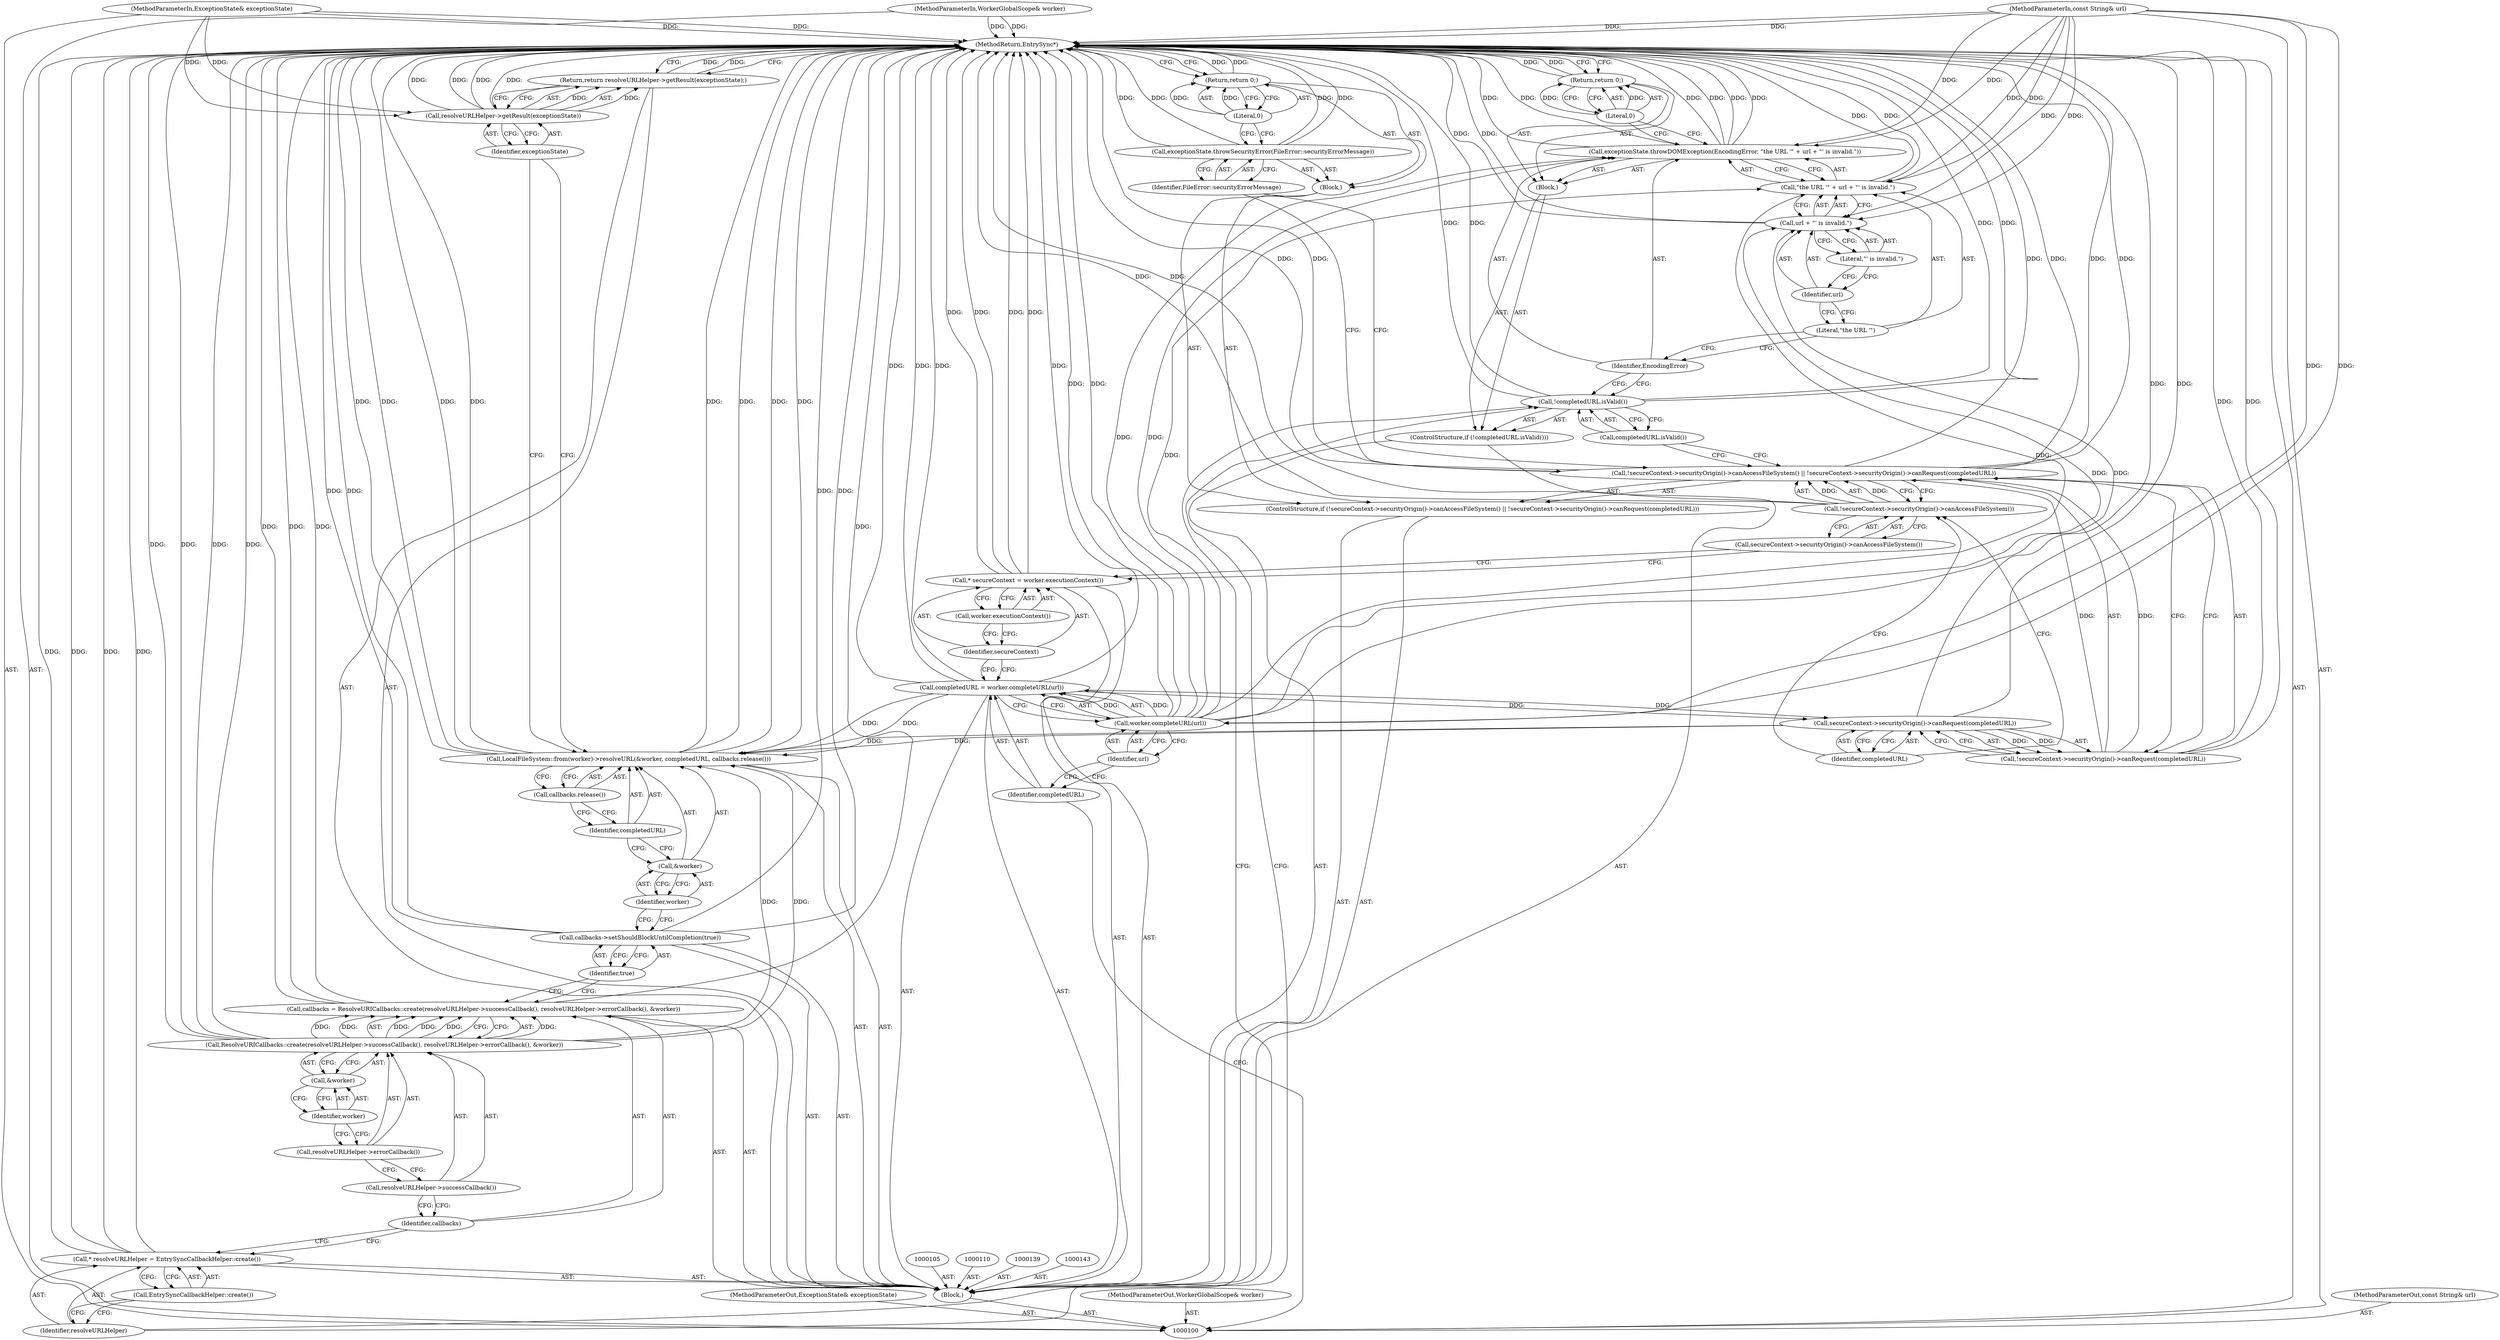 digraph "0_Chrome_02c8303512ebed345011f7b545e2f418799be2f0_20" {
"1000161" [label="(MethodReturn,EntrySync*)"];
"1000102" [label="(MethodParameterIn,const String& url)"];
"1000257" [label="(MethodParameterOut,const String& url)"];
"1000103" [label="(MethodParameterIn,ExceptionState& exceptionState)"];
"1000258" [label="(MethodParameterOut,ExceptionState& exceptionState)"];
"1000101" [label="(MethodParameterIn,WorkerGlobalScope& worker)"];
"1000256" [label="(MethodParameterOut,WorkerGlobalScope& worker)"];
"1000129" [label="(Block,)"];
"1000126" [label="(ControlStructure,if (!completedURL.isValid()))"];
"1000127" [label="(Call,!completedURL.isValid())"];
"1000128" [label="(Call,completedURL.isValid())"];
"1000131" [label="(Identifier,EncodingError)"];
"1000132" [label="(Call,\"the URL '\" + url + \"' is invalid.\")"];
"1000133" [label="(Literal,\"the URL '\")"];
"1000134" [label="(Call,url + \"' is invalid.\")"];
"1000135" [label="(Identifier,url)"];
"1000136" [label="(Literal,\"' is invalid.\")"];
"1000130" [label="(Call,exceptionState.throwDOMException(EncodingError, \"the URL '\" + url + \"' is invalid.\"))"];
"1000138" [label="(Literal,0)"];
"1000137" [label="(Return,return 0;)"];
"1000140" [label="(Call,* resolveURLHelper = EntrySyncCallbackHelper::create())"];
"1000141" [label="(Identifier,resolveURLHelper)"];
"1000142" [label="(Call,EntrySyncCallbackHelper::create())"];
"1000148" [label="(Call,resolveURLHelper->errorCallback())"];
"1000149" [label="(Call,&worker)"];
"1000150" [label="(Identifier,worker)"];
"1000144" [label="(Call,callbacks = ResolveURICallbacks::create(resolveURLHelper->successCallback(), resolveURLHelper->errorCallback(), &worker))"];
"1000145" [label="(Identifier,callbacks)"];
"1000146" [label="(Call,ResolveURICallbacks::create(resolveURLHelper->successCallback(), resolveURLHelper->errorCallback(), &worker))"];
"1000147" [label="(Call,resolveURLHelper->successCallback())"];
"1000152" [label="(Identifier,true)"];
"1000151" [label="(Call,callbacks->setShouldBlockUntilCompletion(true))"];
"1000153" [label="(Call,LocalFileSystem::from(worker)->resolveURL(&worker, completedURL, callbacks.release()))"];
"1000154" [label="(Call,&worker)"];
"1000155" [label="(Identifier,worker)"];
"1000156" [label="(Identifier,completedURL)"];
"1000157" [label="(Call,callbacks.release())"];
"1000104" [label="(Block,)"];
"1000159" [label="(Call,resolveURLHelper->getResult(exceptionState))"];
"1000160" [label="(Identifier,exceptionState)"];
"1000158" [label="(Return,return resolveURLHelper->getResult(exceptionState);)"];
"1000108" [label="(Call,worker.completeURL(url))"];
"1000109" [label="(Identifier,url)"];
"1000106" [label="(Call,completedURL = worker.completeURL(url))"];
"1000107" [label="(Identifier,completedURL)"];
"1000111" [label="(Call,* secureContext = worker.executionContext())"];
"1000112" [label="(Identifier,secureContext)"];
"1000113" [label="(Call,worker.executionContext())"];
"1000120" [label="(Identifier,completedURL)"];
"1000121" [label="(Block,)"];
"1000114" [label="(ControlStructure,if (!secureContext->securityOrigin()->canAccessFileSystem() || !secureContext->securityOrigin()->canRequest(completedURL)))"];
"1000118" [label="(Call,!secureContext->securityOrigin()->canRequest(completedURL))"];
"1000119" [label="(Call,secureContext->securityOrigin()->canRequest(completedURL))"];
"1000115" [label="(Call,!secureContext->securityOrigin()->canAccessFileSystem() || !secureContext->securityOrigin()->canRequest(completedURL))"];
"1000116" [label="(Call,!secureContext->securityOrigin()->canAccessFileSystem())"];
"1000117" [label="(Call,secureContext->securityOrigin()->canAccessFileSystem())"];
"1000123" [label="(Identifier,FileError::securityErrorMessage)"];
"1000122" [label="(Call,exceptionState.throwSecurityError(FileError::securityErrorMessage))"];
"1000125" [label="(Literal,0)"];
"1000124" [label="(Return,return 0;)"];
"1000161" -> "1000100"  [label="AST: "];
"1000161" -> "1000124"  [label="CFG: "];
"1000161" -> "1000137"  [label="CFG: "];
"1000161" -> "1000158"  [label="CFG: "];
"1000130" -> "1000161"  [label="DDG: "];
"1000130" -> "1000161"  [label="DDG: "];
"1000130" -> "1000161"  [label="DDG: "];
"1000140" -> "1000161"  [label="DDG: "];
"1000140" -> "1000161"  [label="DDG: "];
"1000106" -> "1000161"  [label="DDG: "];
"1000106" -> "1000161"  [label="DDG: "];
"1000153" -> "1000161"  [label="DDG: "];
"1000153" -> "1000161"  [label="DDG: "];
"1000153" -> "1000161"  [label="DDG: "];
"1000153" -> "1000161"  [label="DDG: "];
"1000159" -> "1000161"  [label="DDG: "];
"1000159" -> "1000161"  [label="DDG: "];
"1000115" -> "1000161"  [label="DDG: "];
"1000115" -> "1000161"  [label="DDG: "];
"1000115" -> "1000161"  [label="DDG: "];
"1000146" -> "1000161"  [label="DDG: "];
"1000146" -> "1000161"  [label="DDG: "];
"1000118" -> "1000161"  [label="DDG: "];
"1000144" -> "1000161"  [label="DDG: "];
"1000144" -> "1000161"  [label="DDG: "];
"1000116" -> "1000161"  [label="DDG: "];
"1000151" -> "1000161"  [label="DDG: "];
"1000151" -> "1000161"  [label="DDG: "];
"1000122" -> "1000161"  [label="DDG: "];
"1000122" -> "1000161"  [label="DDG: "];
"1000103" -> "1000161"  [label="DDG: "];
"1000132" -> "1000161"  [label="DDG: "];
"1000127" -> "1000161"  [label="DDG: "];
"1000127" -> "1000161"  [label="DDG: "];
"1000102" -> "1000161"  [label="DDG: "];
"1000111" -> "1000161"  [label="DDG: "];
"1000111" -> "1000161"  [label="DDG: "];
"1000134" -> "1000161"  [label="DDG: "];
"1000101" -> "1000161"  [label="DDG: "];
"1000119" -> "1000161"  [label="DDG: "];
"1000108" -> "1000161"  [label="DDG: "];
"1000124" -> "1000161"  [label="DDG: "];
"1000137" -> "1000161"  [label="DDG: "];
"1000158" -> "1000161"  [label="DDG: "];
"1000102" -> "1000100"  [label="AST: "];
"1000102" -> "1000161"  [label="DDG: "];
"1000102" -> "1000108"  [label="DDG: "];
"1000102" -> "1000130"  [label="DDG: "];
"1000102" -> "1000132"  [label="DDG: "];
"1000102" -> "1000134"  [label="DDG: "];
"1000257" -> "1000100"  [label="AST: "];
"1000103" -> "1000100"  [label="AST: "];
"1000103" -> "1000161"  [label="DDG: "];
"1000103" -> "1000159"  [label="DDG: "];
"1000258" -> "1000100"  [label="AST: "];
"1000101" -> "1000100"  [label="AST: "];
"1000101" -> "1000161"  [label="DDG: "];
"1000256" -> "1000100"  [label="AST: "];
"1000129" -> "1000126"  [label="AST: "];
"1000130" -> "1000129"  [label="AST: "];
"1000137" -> "1000129"  [label="AST: "];
"1000126" -> "1000104"  [label="AST: "];
"1000127" -> "1000126"  [label="AST: "];
"1000129" -> "1000126"  [label="AST: "];
"1000127" -> "1000126"  [label="AST: "];
"1000127" -> "1000128"  [label="CFG: "];
"1000128" -> "1000127"  [label="AST: "];
"1000131" -> "1000127"  [label="CFG: "];
"1000141" -> "1000127"  [label="CFG: "];
"1000127" -> "1000161"  [label="DDG: "];
"1000127" -> "1000161"  [label="DDG: "];
"1000128" -> "1000127"  [label="AST: "];
"1000128" -> "1000115"  [label="CFG: "];
"1000127" -> "1000128"  [label="CFG: "];
"1000131" -> "1000130"  [label="AST: "];
"1000131" -> "1000127"  [label="CFG: "];
"1000133" -> "1000131"  [label="CFG: "];
"1000132" -> "1000130"  [label="AST: "];
"1000132" -> "1000134"  [label="CFG: "];
"1000133" -> "1000132"  [label="AST: "];
"1000134" -> "1000132"  [label="AST: "];
"1000130" -> "1000132"  [label="CFG: "];
"1000132" -> "1000161"  [label="DDG: "];
"1000108" -> "1000132"  [label="DDG: "];
"1000102" -> "1000132"  [label="DDG: "];
"1000133" -> "1000132"  [label="AST: "];
"1000133" -> "1000131"  [label="CFG: "];
"1000135" -> "1000133"  [label="CFG: "];
"1000134" -> "1000132"  [label="AST: "];
"1000134" -> "1000136"  [label="CFG: "];
"1000135" -> "1000134"  [label="AST: "];
"1000136" -> "1000134"  [label="AST: "];
"1000132" -> "1000134"  [label="CFG: "];
"1000134" -> "1000161"  [label="DDG: "];
"1000108" -> "1000134"  [label="DDG: "];
"1000102" -> "1000134"  [label="DDG: "];
"1000135" -> "1000134"  [label="AST: "];
"1000135" -> "1000133"  [label="CFG: "];
"1000136" -> "1000135"  [label="CFG: "];
"1000136" -> "1000134"  [label="AST: "];
"1000136" -> "1000135"  [label="CFG: "];
"1000134" -> "1000136"  [label="CFG: "];
"1000130" -> "1000129"  [label="AST: "];
"1000130" -> "1000132"  [label="CFG: "];
"1000131" -> "1000130"  [label="AST: "];
"1000132" -> "1000130"  [label="AST: "];
"1000138" -> "1000130"  [label="CFG: "];
"1000130" -> "1000161"  [label="DDG: "];
"1000130" -> "1000161"  [label="DDG: "];
"1000130" -> "1000161"  [label="DDG: "];
"1000108" -> "1000130"  [label="DDG: "];
"1000102" -> "1000130"  [label="DDG: "];
"1000138" -> "1000137"  [label="AST: "];
"1000138" -> "1000130"  [label="CFG: "];
"1000137" -> "1000138"  [label="CFG: "];
"1000138" -> "1000137"  [label="DDG: "];
"1000137" -> "1000129"  [label="AST: "];
"1000137" -> "1000138"  [label="CFG: "];
"1000138" -> "1000137"  [label="AST: "];
"1000161" -> "1000137"  [label="CFG: "];
"1000137" -> "1000161"  [label="DDG: "];
"1000138" -> "1000137"  [label="DDG: "];
"1000140" -> "1000104"  [label="AST: "];
"1000140" -> "1000142"  [label="CFG: "];
"1000141" -> "1000140"  [label="AST: "];
"1000142" -> "1000140"  [label="AST: "];
"1000145" -> "1000140"  [label="CFG: "];
"1000140" -> "1000161"  [label="DDG: "];
"1000140" -> "1000161"  [label="DDG: "];
"1000141" -> "1000140"  [label="AST: "];
"1000141" -> "1000127"  [label="CFG: "];
"1000142" -> "1000141"  [label="CFG: "];
"1000142" -> "1000140"  [label="AST: "];
"1000142" -> "1000141"  [label="CFG: "];
"1000140" -> "1000142"  [label="CFG: "];
"1000148" -> "1000146"  [label="AST: "];
"1000148" -> "1000147"  [label="CFG: "];
"1000150" -> "1000148"  [label="CFG: "];
"1000149" -> "1000146"  [label="AST: "];
"1000149" -> "1000150"  [label="CFG: "];
"1000150" -> "1000149"  [label="AST: "];
"1000146" -> "1000149"  [label="CFG: "];
"1000150" -> "1000149"  [label="AST: "];
"1000150" -> "1000148"  [label="CFG: "];
"1000149" -> "1000150"  [label="CFG: "];
"1000144" -> "1000104"  [label="AST: "];
"1000144" -> "1000146"  [label="CFG: "];
"1000145" -> "1000144"  [label="AST: "];
"1000146" -> "1000144"  [label="AST: "];
"1000152" -> "1000144"  [label="CFG: "];
"1000144" -> "1000161"  [label="DDG: "];
"1000144" -> "1000161"  [label="DDG: "];
"1000146" -> "1000144"  [label="DDG: "];
"1000146" -> "1000144"  [label="DDG: "];
"1000146" -> "1000144"  [label="DDG: "];
"1000145" -> "1000144"  [label="AST: "];
"1000145" -> "1000140"  [label="CFG: "];
"1000147" -> "1000145"  [label="CFG: "];
"1000146" -> "1000144"  [label="AST: "];
"1000146" -> "1000149"  [label="CFG: "];
"1000147" -> "1000146"  [label="AST: "];
"1000148" -> "1000146"  [label="AST: "];
"1000149" -> "1000146"  [label="AST: "];
"1000144" -> "1000146"  [label="CFG: "];
"1000146" -> "1000161"  [label="DDG: "];
"1000146" -> "1000161"  [label="DDG: "];
"1000146" -> "1000144"  [label="DDG: "];
"1000146" -> "1000144"  [label="DDG: "];
"1000146" -> "1000144"  [label="DDG: "];
"1000146" -> "1000153"  [label="DDG: "];
"1000147" -> "1000146"  [label="AST: "];
"1000147" -> "1000145"  [label="CFG: "];
"1000148" -> "1000147"  [label="CFG: "];
"1000152" -> "1000151"  [label="AST: "];
"1000152" -> "1000144"  [label="CFG: "];
"1000151" -> "1000152"  [label="CFG: "];
"1000151" -> "1000104"  [label="AST: "];
"1000151" -> "1000152"  [label="CFG: "];
"1000152" -> "1000151"  [label="AST: "];
"1000155" -> "1000151"  [label="CFG: "];
"1000151" -> "1000161"  [label="DDG: "];
"1000151" -> "1000161"  [label="DDG: "];
"1000153" -> "1000104"  [label="AST: "];
"1000153" -> "1000157"  [label="CFG: "];
"1000154" -> "1000153"  [label="AST: "];
"1000156" -> "1000153"  [label="AST: "];
"1000157" -> "1000153"  [label="AST: "];
"1000160" -> "1000153"  [label="CFG: "];
"1000153" -> "1000161"  [label="DDG: "];
"1000153" -> "1000161"  [label="DDG: "];
"1000153" -> "1000161"  [label="DDG: "];
"1000153" -> "1000161"  [label="DDG: "];
"1000146" -> "1000153"  [label="DDG: "];
"1000106" -> "1000153"  [label="DDG: "];
"1000119" -> "1000153"  [label="DDG: "];
"1000154" -> "1000153"  [label="AST: "];
"1000154" -> "1000155"  [label="CFG: "];
"1000155" -> "1000154"  [label="AST: "];
"1000156" -> "1000154"  [label="CFG: "];
"1000155" -> "1000154"  [label="AST: "];
"1000155" -> "1000151"  [label="CFG: "];
"1000154" -> "1000155"  [label="CFG: "];
"1000156" -> "1000153"  [label="AST: "];
"1000156" -> "1000154"  [label="CFG: "];
"1000157" -> "1000156"  [label="CFG: "];
"1000157" -> "1000153"  [label="AST: "];
"1000157" -> "1000156"  [label="CFG: "];
"1000153" -> "1000157"  [label="CFG: "];
"1000104" -> "1000100"  [label="AST: "];
"1000105" -> "1000104"  [label="AST: "];
"1000106" -> "1000104"  [label="AST: "];
"1000110" -> "1000104"  [label="AST: "];
"1000111" -> "1000104"  [label="AST: "];
"1000114" -> "1000104"  [label="AST: "];
"1000126" -> "1000104"  [label="AST: "];
"1000139" -> "1000104"  [label="AST: "];
"1000140" -> "1000104"  [label="AST: "];
"1000143" -> "1000104"  [label="AST: "];
"1000144" -> "1000104"  [label="AST: "];
"1000151" -> "1000104"  [label="AST: "];
"1000153" -> "1000104"  [label="AST: "];
"1000158" -> "1000104"  [label="AST: "];
"1000159" -> "1000158"  [label="AST: "];
"1000159" -> "1000160"  [label="CFG: "];
"1000160" -> "1000159"  [label="AST: "];
"1000158" -> "1000159"  [label="CFG: "];
"1000159" -> "1000161"  [label="DDG: "];
"1000159" -> "1000161"  [label="DDG: "];
"1000159" -> "1000158"  [label="DDG: "];
"1000103" -> "1000159"  [label="DDG: "];
"1000160" -> "1000159"  [label="AST: "];
"1000160" -> "1000153"  [label="CFG: "];
"1000159" -> "1000160"  [label="CFG: "];
"1000158" -> "1000104"  [label="AST: "];
"1000158" -> "1000159"  [label="CFG: "];
"1000159" -> "1000158"  [label="AST: "];
"1000161" -> "1000158"  [label="CFG: "];
"1000158" -> "1000161"  [label="DDG: "];
"1000159" -> "1000158"  [label="DDG: "];
"1000108" -> "1000106"  [label="AST: "];
"1000108" -> "1000109"  [label="CFG: "];
"1000109" -> "1000108"  [label="AST: "];
"1000106" -> "1000108"  [label="CFG: "];
"1000108" -> "1000161"  [label="DDG: "];
"1000108" -> "1000106"  [label="DDG: "];
"1000102" -> "1000108"  [label="DDG: "];
"1000108" -> "1000130"  [label="DDG: "];
"1000108" -> "1000132"  [label="DDG: "];
"1000108" -> "1000134"  [label="DDG: "];
"1000109" -> "1000108"  [label="AST: "];
"1000109" -> "1000107"  [label="CFG: "];
"1000108" -> "1000109"  [label="CFG: "];
"1000106" -> "1000104"  [label="AST: "];
"1000106" -> "1000108"  [label="CFG: "];
"1000107" -> "1000106"  [label="AST: "];
"1000108" -> "1000106"  [label="AST: "];
"1000112" -> "1000106"  [label="CFG: "];
"1000106" -> "1000161"  [label="DDG: "];
"1000106" -> "1000161"  [label="DDG: "];
"1000108" -> "1000106"  [label="DDG: "];
"1000106" -> "1000119"  [label="DDG: "];
"1000106" -> "1000153"  [label="DDG: "];
"1000107" -> "1000106"  [label="AST: "];
"1000107" -> "1000100"  [label="CFG: "];
"1000109" -> "1000107"  [label="CFG: "];
"1000111" -> "1000104"  [label="AST: "];
"1000111" -> "1000113"  [label="CFG: "];
"1000112" -> "1000111"  [label="AST: "];
"1000113" -> "1000111"  [label="AST: "];
"1000117" -> "1000111"  [label="CFG: "];
"1000111" -> "1000161"  [label="DDG: "];
"1000111" -> "1000161"  [label="DDG: "];
"1000112" -> "1000111"  [label="AST: "];
"1000112" -> "1000106"  [label="CFG: "];
"1000113" -> "1000112"  [label="CFG: "];
"1000113" -> "1000111"  [label="AST: "];
"1000113" -> "1000112"  [label="CFG: "];
"1000111" -> "1000113"  [label="CFG: "];
"1000120" -> "1000119"  [label="AST: "];
"1000120" -> "1000116"  [label="CFG: "];
"1000119" -> "1000120"  [label="CFG: "];
"1000121" -> "1000114"  [label="AST: "];
"1000122" -> "1000121"  [label="AST: "];
"1000124" -> "1000121"  [label="AST: "];
"1000114" -> "1000104"  [label="AST: "];
"1000115" -> "1000114"  [label="AST: "];
"1000121" -> "1000114"  [label="AST: "];
"1000118" -> "1000115"  [label="AST: "];
"1000118" -> "1000119"  [label="CFG: "];
"1000119" -> "1000118"  [label="AST: "];
"1000115" -> "1000118"  [label="CFG: "];
"1000118" -> "1000161"  [label="DDG: "];
"1000118" -> "1000115"  [label="DDG: "];
"1000119" -> "1000118"  [label="DDG: "];
"1000119" -> "1000118"  [label="AST: "];
"1000119" -> "1000120"  [label="CFG: "];
"1000120" -> "1000119"  [label="AST: "];
"1000118" -> "1000119"  [label="CFG: "];
"1000119" -> "1000161"  [label="DDG: "];
"1000119" -> "1000118"  [label="DDG: "];
"1000106" -> "1000119"  [label="DDG: "];
"1000119" -> "1000153"  [label="DDG: "];
"1000115" -> "1000114"  [label="AST: "];
"1000115" -> "1000116"  [label="CFG: "];
"1000115" -> "1000118"  [label="CFG: "];
"1000116" -> "1000115"  [label="AST: "];
"1000118" -> "1000115"  [label="AST: "];
"1000123" -> "1000115"  [label="CFG: "];
"1000128" -> "1000115"  [label="CFG: "];
"1000115" -> "1000161"  [label="DDG: "];
"1000115" -> "1000161"  [label="DDG: "];
"1000115" -> "1000161"  [label="DDG: "];
"1000116" -> "1000115"  [label="DDG: "];
"1000118" -> "1000115"  [label="DDG: "];
"1000116" -> "1000115"  [label="AST: "];
"1000116" -> "1000117"  [label="CFG: "];
"1000117" -> "1000116"  [label="AST: "];
"1000120" -> "1000116"  [label="CFG: "];
"1000115" -> "1000116"  [label="CFG: "];
"1000116" -> "1000161"  [label="DDG: "];
"1000116" -> "1000115"  [label="DDG: "];
"1000117" -> "1000116"  [label="AST: "];
"1000117" -> "1000111"  [label="CFG: "];
"1000116" -> "1000117"  [label="CFG: "];
"1000123" -> "1000122"  [label="AST: "];
"1000123" -> "1000115"  [label="CFG: "];
"1000122" -> "1000123"  [label="CFG: "];
"1000122" -> "1000121"  [label="AST: "];
"1000122" -> "1000123"  [label="CFG: "];
"1000123" -> "1000122"  [label="AST: "];
"1000125" -> "1000122"  [label="CFG: "];
"1000122" -> "1000161"  [label="DDG: "];
"1000122" -> "1000161"  [label="DDG: "];
"1000125" -> "1000124"  [label="AST: "];
"1000125" -> "1000122"  [label="CFG: "];
"1000124" -> "1000125"  [label="CFG: "];
"1000125" -> "1000124"  [label="DDG: "];
"1000124" -> "1000121"  [label="AST: "];
"1000124" -> "1000125"  [label="CFG: "];
"1000125" -> "1000124"  [label="AST: "];
"1000161" -> "1000124"  [label="CFG: "];
"1000124" -> "1000161"  [label="DDG: "];
"1000125" -> "1000124"  [label="DDG: "];
}
